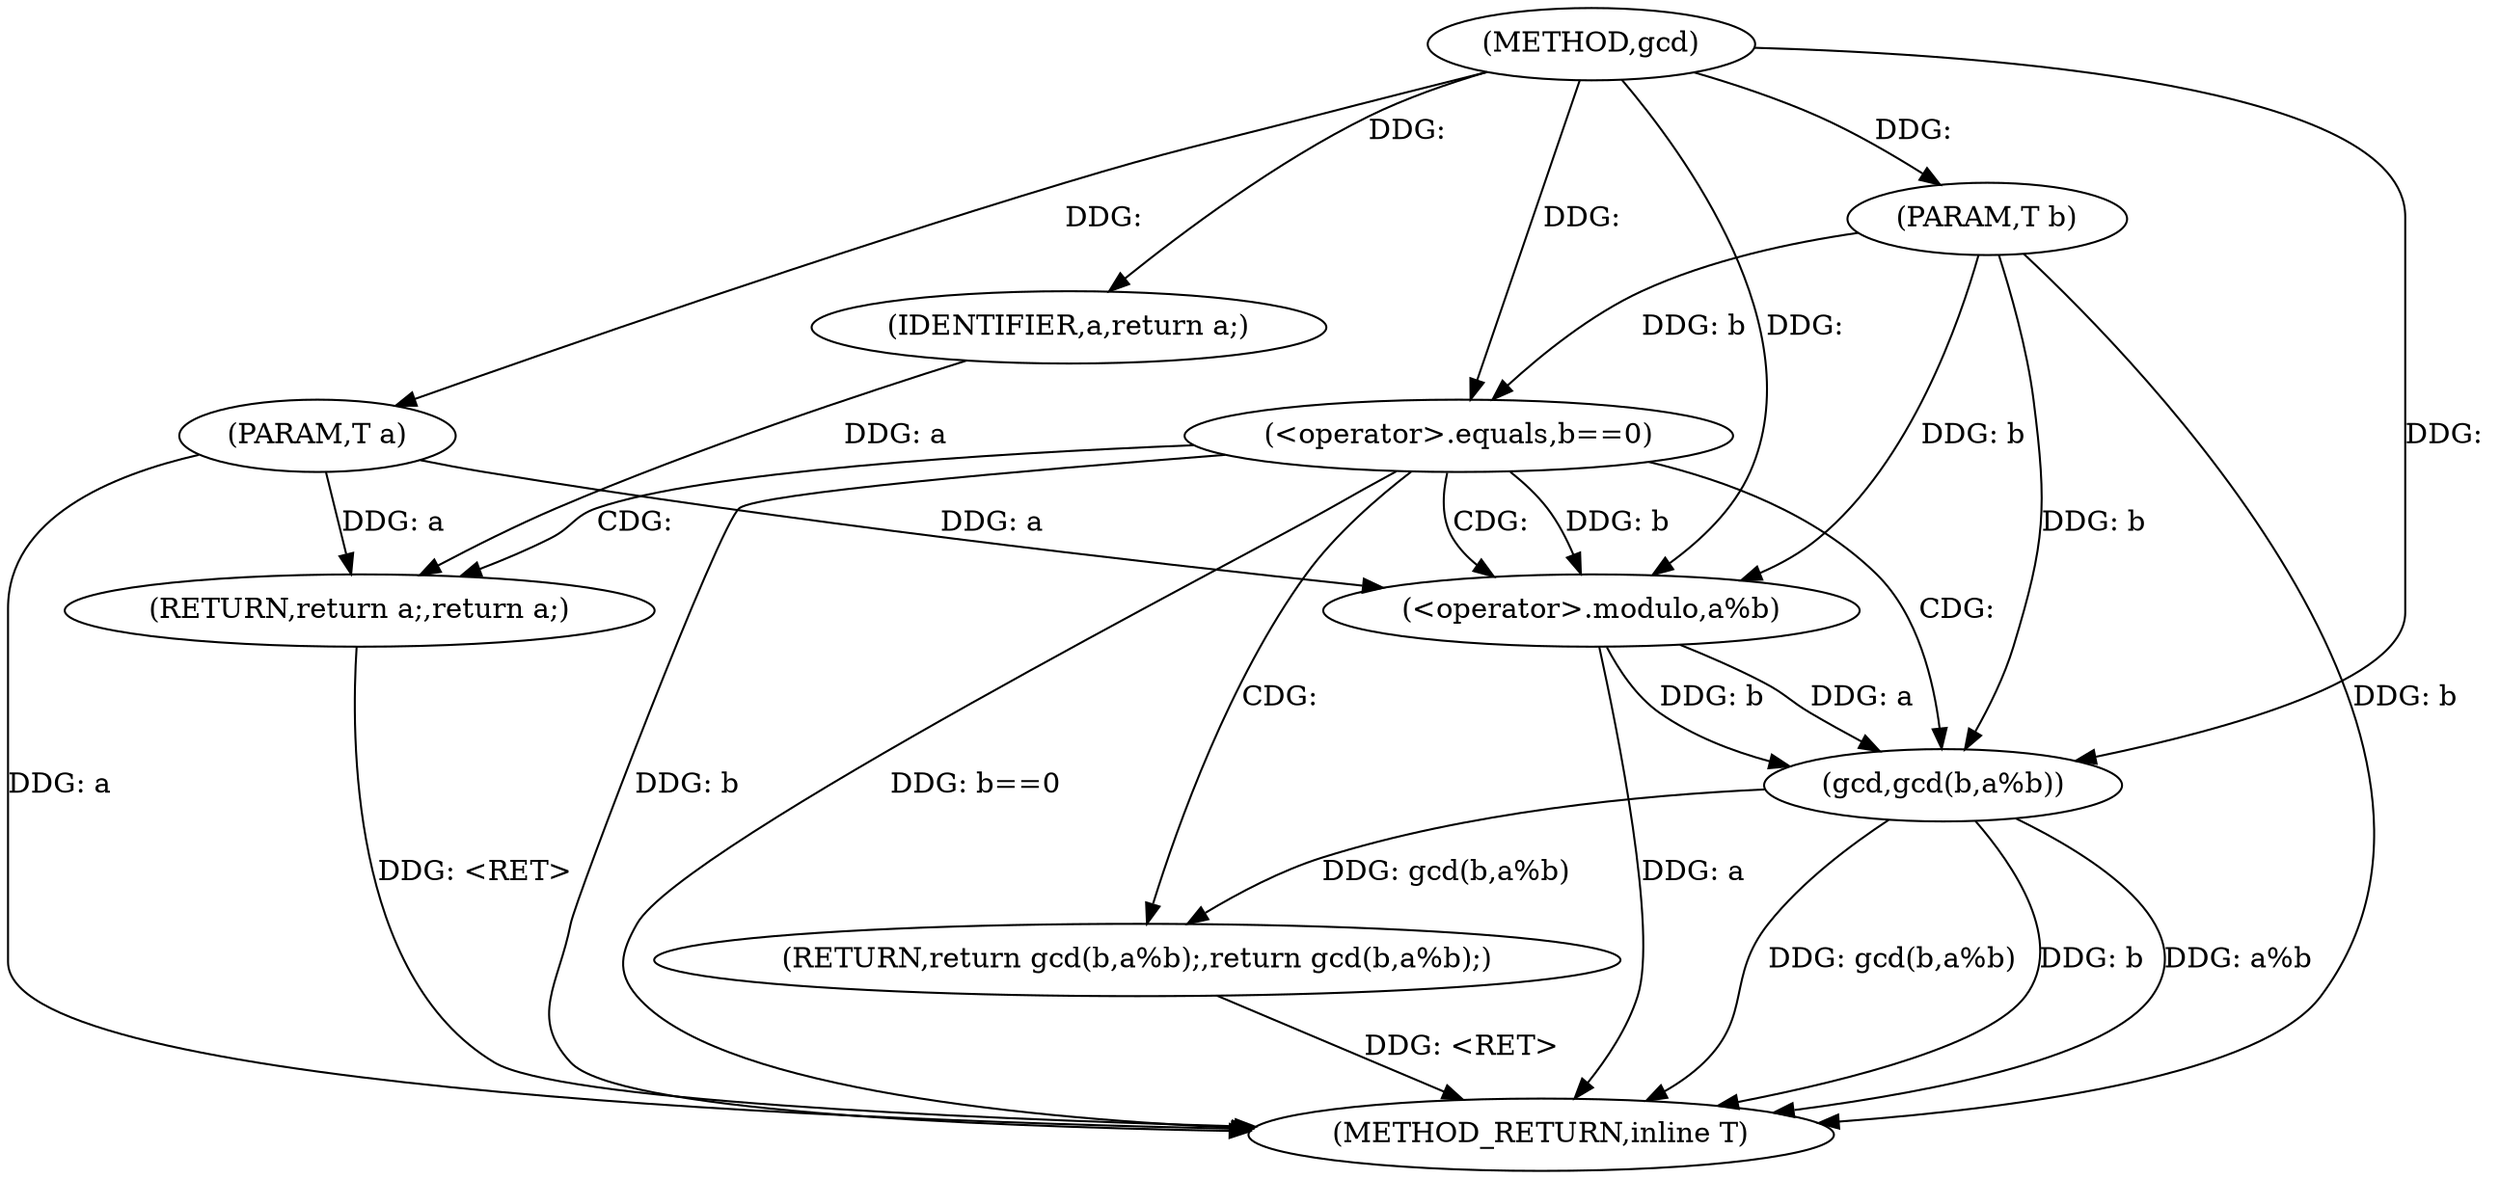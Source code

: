 digraph "gcd" {  
"1000161" [label = "(METHOD,gcd)" ]
"1000178" [label = "(METHOD_RETURN,inline T)" ]
"1000162" [label = "(PARAM,T a)" ]
"1000163" [label = "(PARAM,T b)" ]
"1000166" [label = "(<operator>.equals,b==0)" ]
"1000169" [label = "(RETURN,return a;,return a;)" ]
"1000170" [label = "(IDENTIFIER,a,return a;)" ]
"1000172" [label = "(RETURN,return gcd(b,a%b);,return gcd(b,a%b);)" ]
"1000173" [label = "(gcd,gcd(b,a%b))" ]
"1000175" [label = "(<operator>.modulo,a%b)" ]
  "1000172" -> "1000178"  [ label = "DDG: <RET>"] 
  "1000169" -> "1000178"  [ label = "DDG: <RET>"] 
  "1000162" -> "1000178"  [ label = "DDG: a"] 
  "1000163" -> "1000178"  [ label = "DDG: b"] 
  "1000166" -> "1000178"  [ label = "DDG: b"] 
  "1000166" -> "1000178"  [ label = "DDG: b==0"] 
  "1000173" -> "1000178"  [ label = "DDG: b"] 
  "1000175" -> "1000178"  [ label = "DDG: a"] 
  "1000173" -> "1000178"  [ label = "DDG: a%b"] 
  "1000173" -> "1000178"  [ label = "DDG: gcd(b,a%b)"] 
  "1000161" -> "1000162"  [ label = "DDG: "] 
  "1000161" -> "1000163"  [ label = "DDG: "] 
  "1000170" -> "1000169"  [ label = "DDG: a"] 
  "1000162" -> "1000169"  [ label = "DDG: a"] 
  "1000163" -> "1000166"  [ label = "DDG: b"] 
  "1000161" -> "1000166"  [ label = "DDG: "] 
  "1000161" -> "1000170"  [ label = "DDG: "] 
  "1000173" -> "1000172"  [ label = "DDG: gcd(b,a%b)"] 
  "1000175" -> "1000173"  [ label = "DDG: b"] 
  "1000163" -> "1000173"  [ label = "DDG: b"] 
  "1000161" -> "1000173"  [ label = "DDG: "] 
  "1000175" -> "1000173"  [ label = "DDG: a"] 
  "1000162" -> "1000175"  [ label = "DDG: a"] 
  "1000161" -> "1000175"  [ label = "DDG: "] 
  "1000166" -> "1000175"  [ label = "DDG: b"] 
  "1000163" -> "1000175"  [ label = "DDG: b"] 
  "1000166" -> "1000172"  [ label = "CDG: "] 
  "1000166" -> "1000173"  [ label = "CDG: "] 
  "1000166" -> "1000169"  [ label = "CDG: "] 
  "1000166" -> "1000175"  [ label = "CDG: "] 
}
